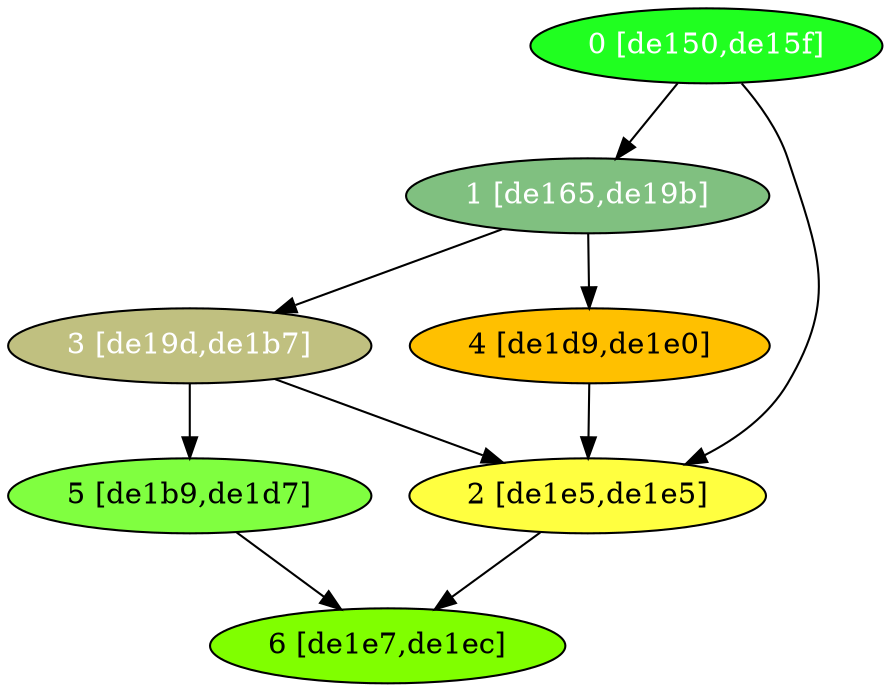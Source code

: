 diGraph libnss3{
	libnss3_0  [style=filled fillcolor="#20FF20" fontcolor="#ffffff" shape=oval label="0 [de150,de15f]"]
	libnss3_1  [style=filled fillcolor="#80C080" fontcolor="#ffffff" shape=oval label="1 [de165,de19b]"]
	libnss3_2  [style=filled fillcolor="#FFFF40" fontcolor="#000000" shape=oval label="2 [de1e5,de1e5]"]
	libnss3_3  [style=filled fillcolor="#C0C080" fontcolor="#ffffff" shape=oval label="3 [de19d,de1b7]"]
	libnss3_4  [style=filled fillcolor="#FFC000" fontcolor="#000000" shape=oval label="4 [de1d9,de1e0]"]
	libnss3_5  [style=filled fillcolor="#80FF40" fontcolor="#000000" shape=oval label="5 [de1b9,de1d7]"]
	libnss3_6  [style=filled fillcolor="#80FF00" fontcolor="#000000" shape=oval label="6 [de1e7,de1ec]"]

	libnss3_0 -> libnss3_1
	libnss3_0 -> libnss3_2
	libnss3_1 -> libnss3_3
	libnss3_1 -> libnss3_4
	libnss3_2 -> libnss3_6
	libnss3_3 -> libnss3_2
	libnss3_3 -> libnss3_5
	libnss3_4 -> libnss3_2
	libnss3_5 -> libnss3_6
}